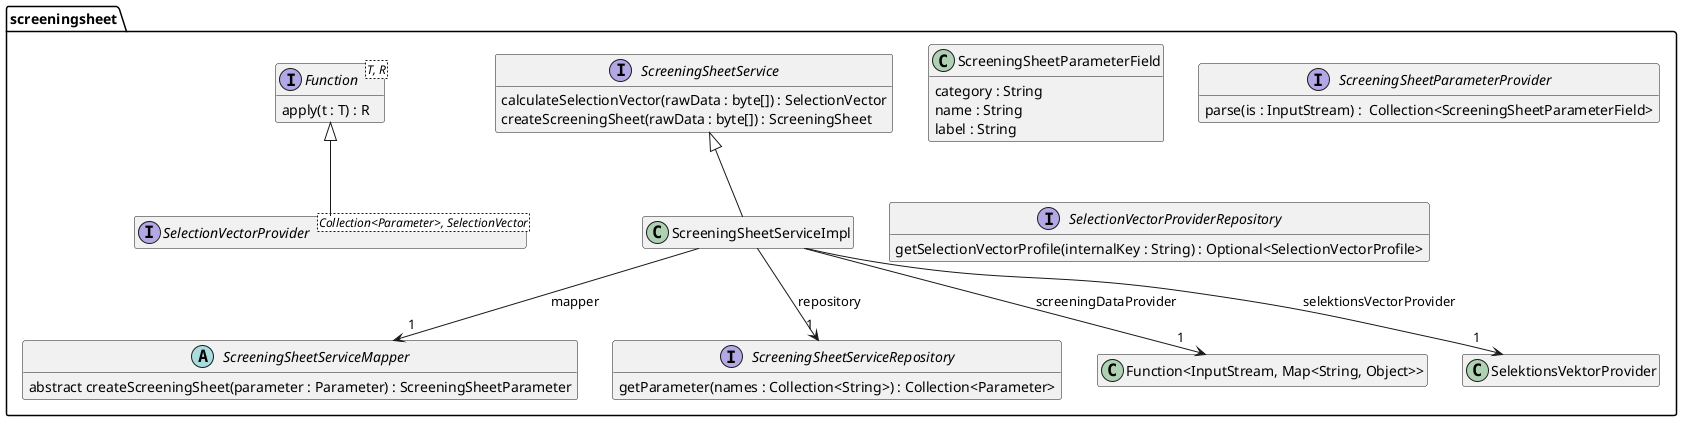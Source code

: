 @startuml Ebene3.png
hide empty members

package screeningsheet {
    class ScreeningSheetParameterField {
        category : String
        name : String
        label : String
    }

    interface ScreeningSheetParameterProvider {
        parse(is : InputStream) :  Collection<ScreeningSheetParameterField>
    }

    abstract class ScreeningSheetServiceMapper {
        abstract createScreeningSheet(parameter : Parameter) : ScreeningSheetParameter
    }

    interface ScreeningSheetService {
        calculateSelectionVector(rawData : byte[]) : SelectionVector
        createScreeningSheet(rawData : byte[]) : ScreeningSheet
    }

    interface ScreeningSheetServiceRepository {
        getParameter(names : Collection<String>) : Collection<Parameter>
    }

    interface SelectionVectorProviderRepository {
        getSelectionVectorProfile(internalKey : String) : Optional<SelectionVectorProfile>
    }

    interface "Function<T, R>" as Function{
        apply(t : T) : R
    }
    interface SelectionVectorProvider<Collection<Parameter>, SelectionVector> {
    }
    Function <|-- SelectionVectorProvider


    class ScreeningSheetServiceImpl {
    }
    ScreeningSheetService <|-- ScreeningSheetServiceImpl
    ScreeningSheetServiceImpl --> "1" ScreeningSheetServiceMapper : mapper
    ScreeningSheetServiceImpl --> "1" ScreeningSheetServiceRepository : repository
    ScreeningSheetServiceImpl --> "1" "Function<InputStream, Map<String, Object>>"  : screeningDataProvider
    ScreeningSheetServiceImpl --> "1" SelektionsVektorProvider : selektionsVectorProvider




}
@enduml